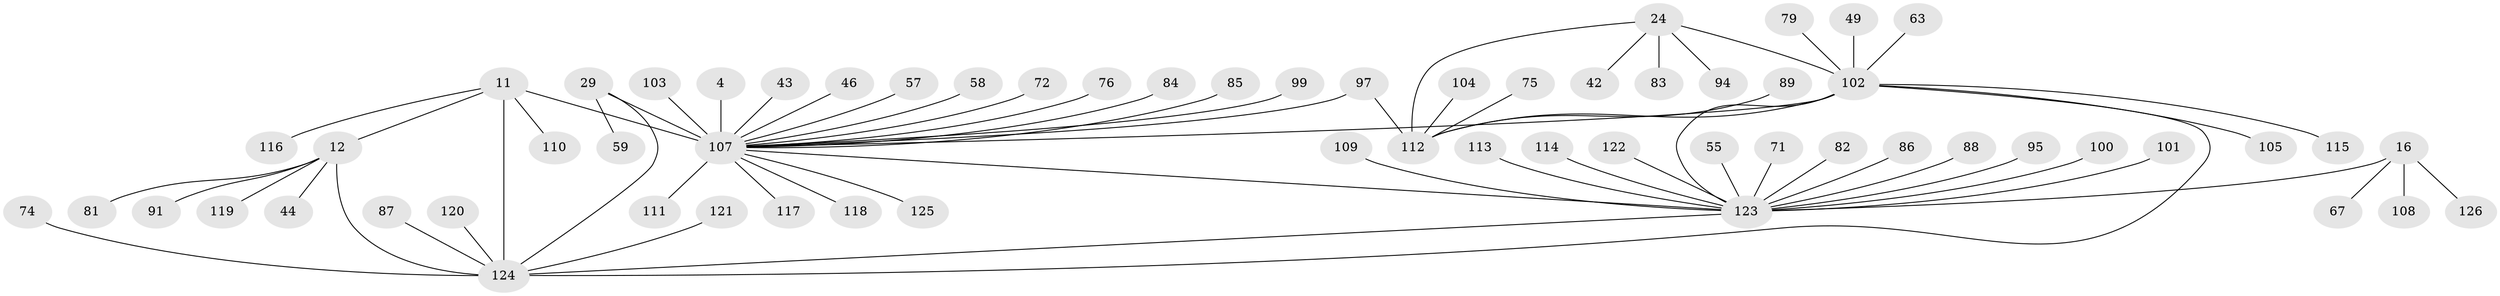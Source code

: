 // original degree distribution, {5: 0.023809523809523808, 8: 0.047619047619047616, 9: 0.05555555555555555, 6: 0.031746031746031744, 10: 0.023809523809523808, 7: 0.031746031746031744, 12: 0.007936507936507936, 11: 0.007936507936507936, 16: 0.007936507936507936, 13: 0.007936507936507936, 1: 0.5952380952380952, 4: 0.015873015873015872, 2: 0.11904761904761904, 3: 0.023809523809523808}
// Generated by graph-tools (version 1.1) at 2025/54/03/09/25 04:54:57]
// undirected, 63 vertices, 69 edges
graph export_dot {
graph [start="1"]
  node [color=gray90,style=filled];
  4 [super="+1"];
  11 [super="+7"];
  12 [super="+8"];
  16 [super="+13"];
  24 [super="+22"];
  29 [super="+27"];
  42;
  43;
  44;
  46;
  49;
  55;
  57;
  58;
  59;
  63;
  67;
  71;
  72;
  74;
  75;
  76;
  79;
  81;
  82;
  83;
  84;
  85;
  86;
  87;
  88;
  89;
  91;
  94;
  95;
  97;
  99;
  100;
  101;
  102 [super="+21"];
  103;
  104;
  105;
  107 [super="+30+98"];
  108;
  109;
  110;
  111;
  112 [super="+33"];
  113;
  114;
  115;
  116 [super="+61+92+93+106"];
  117;
  118;
  119;
  120 [super="+37"];
  121;
  122;
  123 [super="+77+36+96+35+38+39+41+50"];
  124 [super="+73+78+45+68"];
  125 [super="+90"];
  126 [super="+70"];
  4 -- 107 [weight=9];
  11 -- 12 [weight=4];
  11 -- 110;
  11 -- 116;
  11 -- 124 [weight=4];
  11 -- 107;
  12 -- 81;
  12 -- 119;
  12 -- 91;
  12 -- 44;
  12 -- 124 [weight=4];
  16 -- 67;
  16 -- 108;
  16 -- 126;
  16 -- 123 [weight=8];
  24 -- 42;
  24 -- 94;
  24 -- 83;
  24 -- 102 [weight=4];
  24 -- 112 [weight=4];
  29 -- 59;
  29 -- 124;
  29 -- 107 [weight=9];
  43 -- 107;
  46 -- 107;
  49 -- 102;
  55 -- 123;
  57 -- 107;
  58 -- 107;
  63 -- 102;
  71 -- 123;
  72 -- 107;
  74 -- 124;
  75 -- 112;
  76 -- 107;
  79 -- 102;
  82 -- 123;
  84 -- 107;
  85 -- 107;
  86 -- 123;
  87 -- 124;
  88 -- 123;
  89 -- 112;
  95 -- 123;
  97 -- 107;
  97 -- 112;
  99 -- 107;
  100 -- 123;
  101 -- 123;
  102 -- 105;
  102 -- 115;
  102 -- 123 [weight=4];
  102 -- 124 [weight=2];
  102 -- 107 [weight=2];
  102 -- 112 [weight=4];
  103 -- 107;
  104 -- 112;
  107 -- 117;
  107 -- 118;
  107 -- 123 [weight=4];
  107 -- 111;
  107 -- 125;
  109 -- 123;
  113 -- 123;
  114 -- 123;
  120 -- 124;
  121 -- 124;
  122 -- 123;
  123 -- 124 [weight=2];
}
